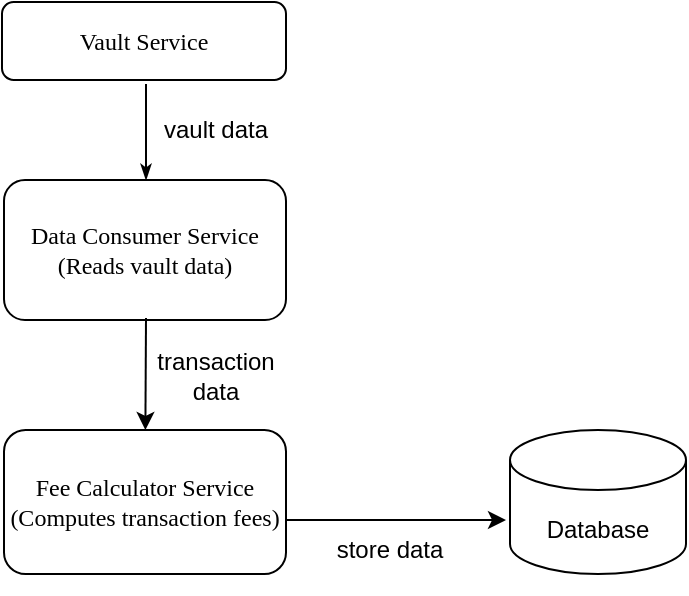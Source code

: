 <mxfile version="26.1.1">
  <diagram name="Page-1" id="8ce9d11a-91a2-4d17-14d8-a56ed91bf033">
    <mxGraphModel dx="1050" dy="522" grid="1" gridSize="10" guides="1" tooltips="1" connect="1" arrows="1" fold="1" page="1" pageScale="1" pageWidth="1100" pageHeight="850" background="none" math="0" shadow="0">
      <root>
        <mxCell id="0" />
        <mxCell id="1" parent="0" />
        <mxCell id="17ea667e15c223fc-2" value="Vault Service" style="rounded=1;whiteSpace=wrap;html=1;shadow=0;labelBackgroundColor=none;strokeWidth=1;fontFamily=Verdana;fontSize=12;align=center;" parent="1" vertex="1">
          <mxGeometry x="218" y="41" width="142" height="39" as="geometry" />
        </mxCell>
        <mxCell id="17ea667e15c223fc-7" value="Data Consumer Service&lt;div&gt;(Reads vault data)&lt;/div&gt;" style="rounded=1;whiteSpace=wrap;html=1;shadow=0;labelBackgroundColor=none;strokeWidth=1;fontFamily=Verdana;fontSize=12;align=center;" parent="1" vertex="1">
          <mxGeometry x="219" y="130" width="141" height="70" as="geometry" />
        </mxCell>
        <mxCell id="17ea667e15c223fc-8" value="Fee Calculator Service&lt;div&gt;(Computes transaction fees)&lt;/div&gt;" style="rounded=1;whiteSpace=wrap;html=1;shadow=0;labelBackgroundColor=none;strokeWidth=1;fontFamily=Verdana;fontSize=12;align=center;" parent="1" vertex="1">
          <mxGeometry x="219" y="255" width="141" height="72" as="geometry" />
        </mxCell>
        <mxCell id="cMoWUm6GPoaCTaX2YTEq-3" value="vault data" style="text;html=1;align=center;verticalAlign=middle;whiteSpace=wrap;rounded=0;" vertex="1" parent="1">
          <mxGeometry x="295" y="90" width="60" height="30" as="geometry" />
        </mxCell>
        <mxCell id="cMoWUm6GPoaCTaX2YTEq-4" value="transaction data" style="text;html=1;align=center;verticalAlign=middle;whiteSpace=wrap;rounded=0;" vertex="1" parent="1">
          <mxGeometry x="295" y="213" width="60" height="30" as="geometry" />
        </mxCell>
        <mxCell id="cMoWUm6GPoaCTaX2YTEq-6" style="edgeStyle=orthogonalEdgeStyle;rounded=0;orthogonalLoop=1;jettySize=auto;html=1;exitX=0;exitY=0.75;exitDx=0;exitDy=0;" edge="1" parent="1">
          <mxGeometry relative="1" as="geometry">
            <mxPoint x="270" y="218" as="targetPoint" />
            <mxPoint x="270" y="218" as="sourcePoint" />
          </mxGeometry>
        </mxCell>
        <mxCell id="cMoWUm6GPoaCTaX2YTEq-7" style="edgeStyle=orthogonalEdgeStyle;rounded=1;html=1;labelBackgroundColor=none;startArrow=none;startFill=0;startSize=5;endArrow=classicThin;endFill=1;endSize=5;jettySize=auto;orthogonalLoop=1;strokeWidth=1;fontFamily=Verdana;fontSize=8;exitX=0.5;exitY=1;exitDx=0;exitDy=0;" edge="1" parent="1">
          <mxGeometry relative="1" as="geometry">
            <mxPoint x="290" y="82" as="sourcePoint" />
            <mxPoint x="290" y="130" as="targetPoint" />
          </mxGeometry>
        </mxCell>
        <mxCell id="cMoWUm6GPoaCTaX2YTEq-12" value="" style="shape=cylinder3;whiteSpace=wrap;html=1;boundedLbl=1;backgroundOutline=1;size=15;" vertex="1" parent="1">
          <mxGeometry x="472" y="255" width="88" height="72" as="geometry" />
        </mxCell>
        <mxCell id="cMoWUm6GPoaCTaX2YTEq-13" value="Database" style="text;html=1;align=center;verticalAlign=middle;whiteSpace=wrap;rounded=0;" vertex="1" parent="1">
          <mxGeometry x="486" y="290" width="60" height="30" as="geometry" />
        </mxCell>
        <mxCell id="cMoWUm6GPoaCTaX2YTEq-15" value="" style="endArrow=classic;html=1;rounded=0;" edge="1" parent="1" target="17ea667e15c223fc-8">
          <mxGeometry width="50" height="50" relative="1" as="geometry">
            <mxPoint x="290" y="199" as="sourcePoint" />
            <mxPoint x="340" y="149" as="targetPoint" />
          </mxGeometry>
        </mxCell>
        <mxCell id="cMoWUm6GPoaCTaX2YTEq-16" value="" style="endArrow=classic;html=1;rounded=0;" edge="1" parent="1">
          <mxGeometry width="50" height="50" relative="1" as="geometry">
            <mxPoint x="360" y="300" as="sourcePoint" />
            <mxPoint x="470" y="300" as="targetPoint" />
          </mxGeometry>
        </mxCell>
        <mxCell id="cMoWUm6GPoaCTaX2YTEq-17" value="store data&lt;div&gt;&lt;br&gt;&lt;/div&gt;" style="text;html=1;align=center;verticalAlign=middle;whiteSpace=wrap;rounded=0;" vertex="1" parent="1">
          <mxGeometry x="382" y="307" width="60" height="30" as="geometry" />
        </mxCell>
      </root>
    </mxGraphModel>
  </diagram>
</mxfile>
